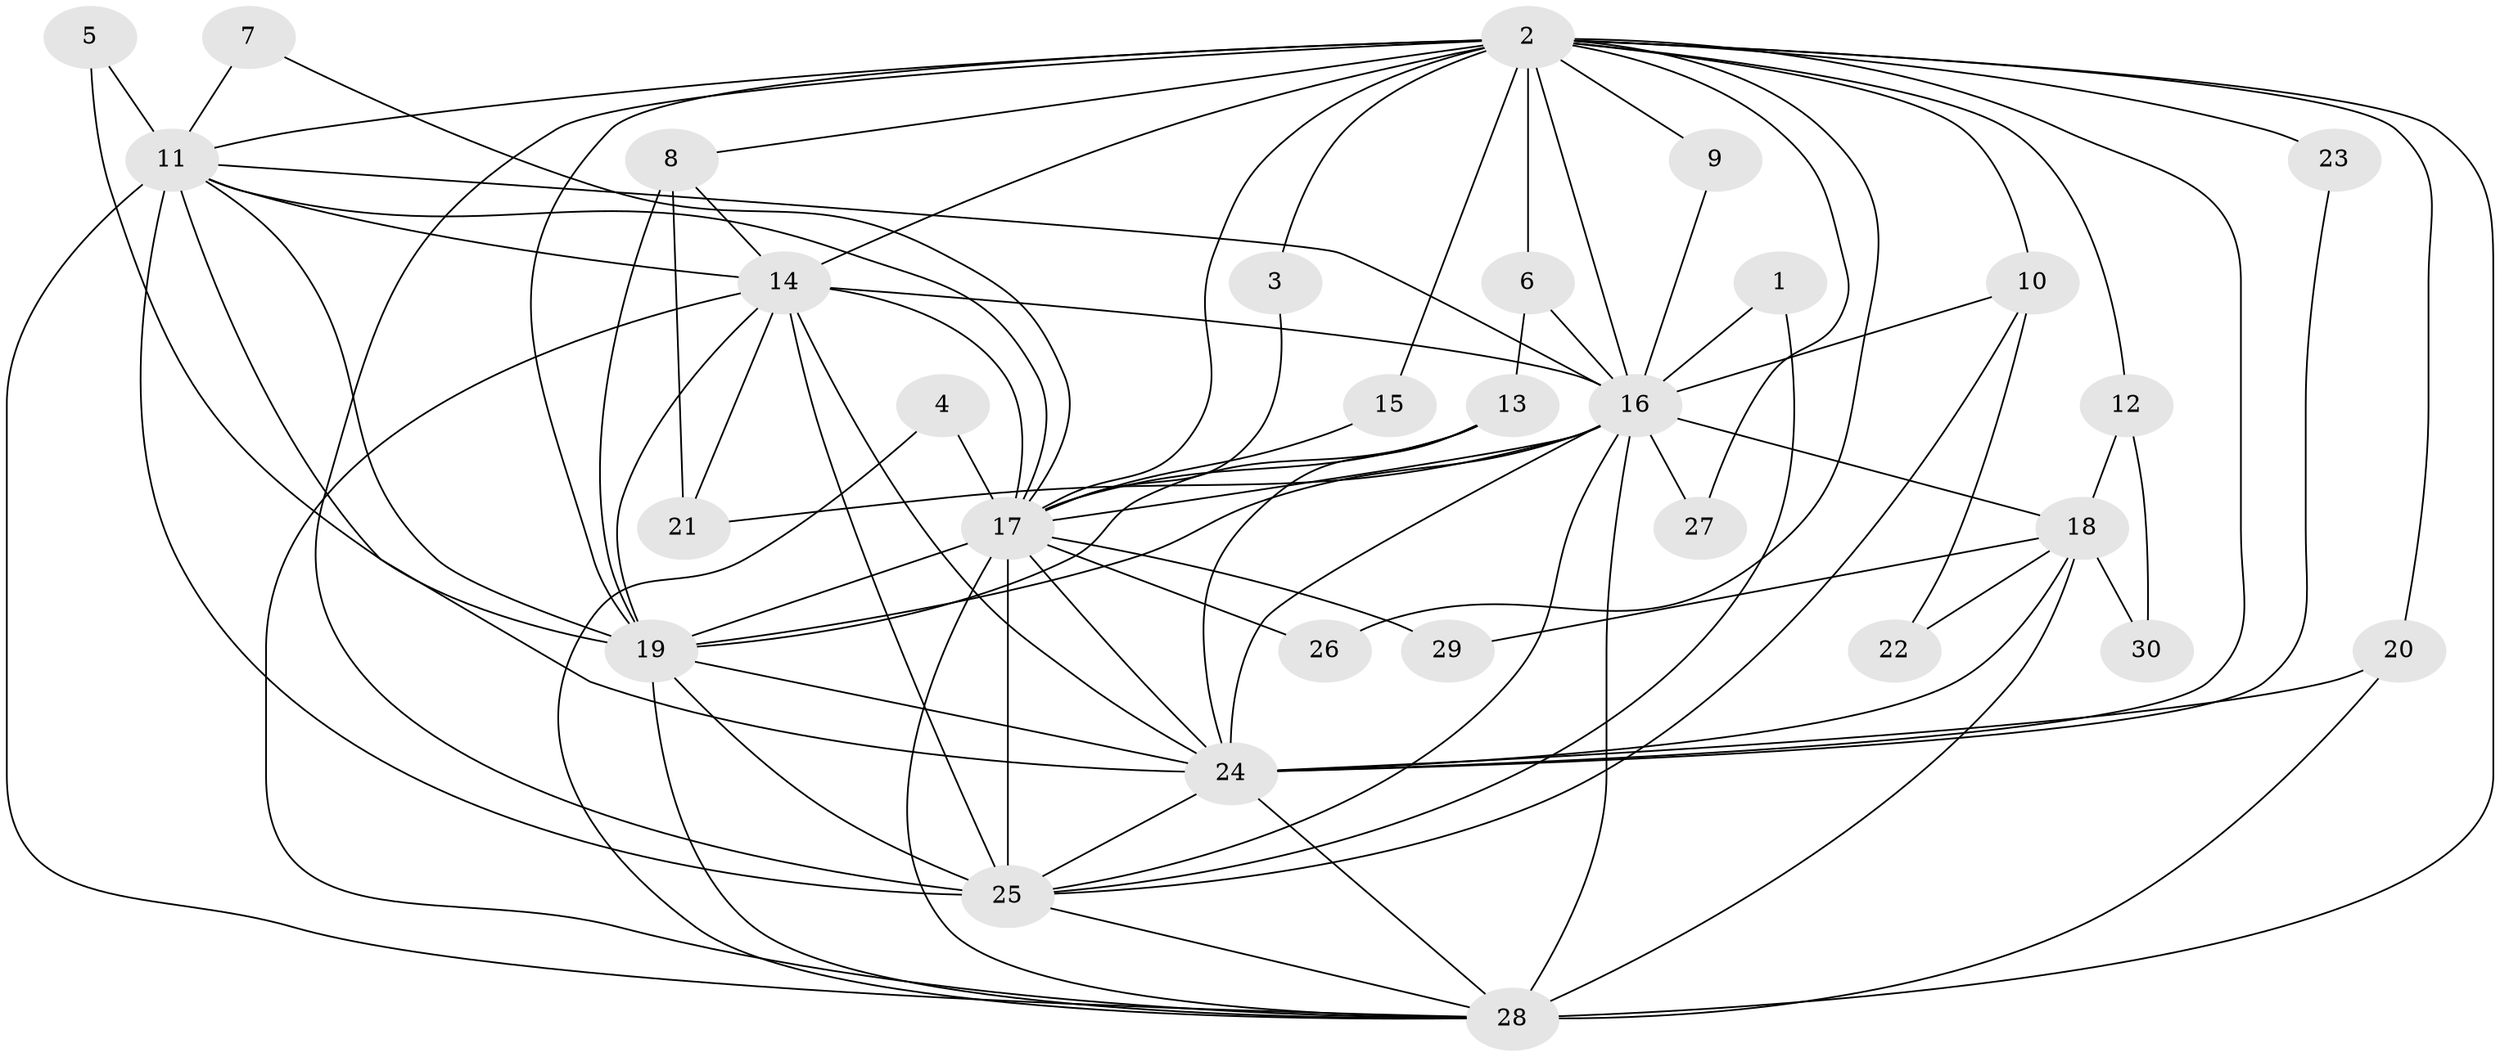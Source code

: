 // original degree distribution, {16: 0.05, 18: 0.016666666666666666, 15: 0.05, 12: 0.016666666666666666, 21: 0.03333333333333333, 2: 0.5166666666666667, 3: 0.25, 4: 0.03333333333333333, 5: 0.03333333333333333}
// Generated by graph-tools (version 1.1) at 2025/25/03/09/25 03:25:48]
// undirected, 30 vertices, 85 edges
graph export_dot {
graph [start="1"]
  node [color=gray90,style=filled];
  1;
  2;
  3;
  4;
  5;
  6;
  7;
  8;
  9;
  10;
  11;
  12;
  13;
  14;
  15;
  16;
  17;
  18;
  19;
  20;
  21;
  22;
  23;
  24;
  25;
  26;
  27;
  28;
  29;
  30;
  1 -- 16 [weight=1.0];
  1 -- 25 [weight=1.0];
  2 -- 3 [weight=1.0];
  2 -- 6 [weight=1.0];
  2 -- 8 [weight=1.0];
  2 -- 9 [weight=1.0];
  2 -- 10 [weight=1.0];
  2 -- 11 [weight=2.0];
  2 -- 12 [weight=1.0];
  2 -- 14 [weight=2.0];
  2 -- 15 [weight=1.0];
  2 -- 16 [weight=2.0];
  2 -- 17 [weight=2.0];
  2 -- 19 [weight=3.0];
  2 -- 20 [weight=1.0];
  2 -- 23 [weight=1.0];
  2 -- 24 [weight=2.0];
  2 -- 25 [weight=2.0];
  2 -- 26 [weight=1.0];
  2 -- 27 [weight=1.0];
  2 -- 28 [weight=3.0];
  3 -- 17 [weight=1.0];
  4 -- 17 [weight=1.0];
  4 -- 28 [weight=1.0];
  5 -- 11 [weight=1.0];
  5 -- 19 [weight=1.0];
  6 -- 13 [weight=1.0];
  6 -- 16 [weight=1.0];
  7 -- 11 [weight=1.0];
  7 -- 17 [weight=1.0];
  8 -- 14 [weight=1.0];
  8 -- 19 [weight=1.0];
  8 -- 21 [weight=1.0];
  9 -- 16 [weight=1.0];
  10 -- 16 [weight=1.0];
  10 -- 22 [weight=1.0];
  10 -- 25 [weight=1.0];
  11 -- 14 [weight=2.0];
  11 -- 16 [weight=1.0];
  11 -- 17 [weight=1.0];
  11 -- 19 [weight=1.0];
  11 -- 24 [weight=1.0];
  11 -- 25 [weight=1.0];
  11 -- 28 [weight=1.0];
  12 -- 18 [weight=1.0];
  12 -- 30 [weight=1.0];
  13 -- 17 [weight=1.0];
  13 -- 19 [weight=1.0];
  13 -- 24 [weight=1.0];
  14 -- 16 [weight=3.0];
  14 -- 17 [weight=1.0];
  14 -- 19 [weight=2.0];
  14 -- 21 [weight=1.0];
  14 -- 24 [weight=1.0];
  14 -- 25 [weight=2.0];
  14 -- 28 [weight=2.0];
  15 -- 17 [weight=1.0];
  16 -- 17 [weight=1.0];
  16 -- 18 [weight=1.0];
  16 -- 19 [weight=2.0];
  16 -- 21 [weight=1.0];
  16 -- 24 [weight=2.0];
  16 -- 25 [weight=1.0];
  16 -- 27 [weight=1.0];
  16 -- 28 [weight=3.0];
  17 -- 19 [weight=3.0];
  17 -- 24 [weight=1.0];
  17 -- 25 [weight=4.0];
  17 -- 26 [weight=1.0];
  17 -- 28 [weight=1.0];
  17 -- 29 [weight=1.0];
  18 -- 22 [weight=1.0];
  18 -- 24 [weight=2.0];
  18 -- 28 [weight=1.0];
  18 -- 29 [weight=1.0];
  18 -- 30 [weight=1.0];
  19 -- 24 [weight=2.0];
  19 -- 25 [weight=1.0];
  19 -- 28 [weight=1.0];
  20 -- 24 [weight=1.0];
  20 -- 28 [weight=1.0];
  23 -- 24 [weight=1.0];
  24 -- 25 [weight=1.0];
  24 -- 28 [weight=1.0];
  25 -- 28 [weight=1.0];
}
